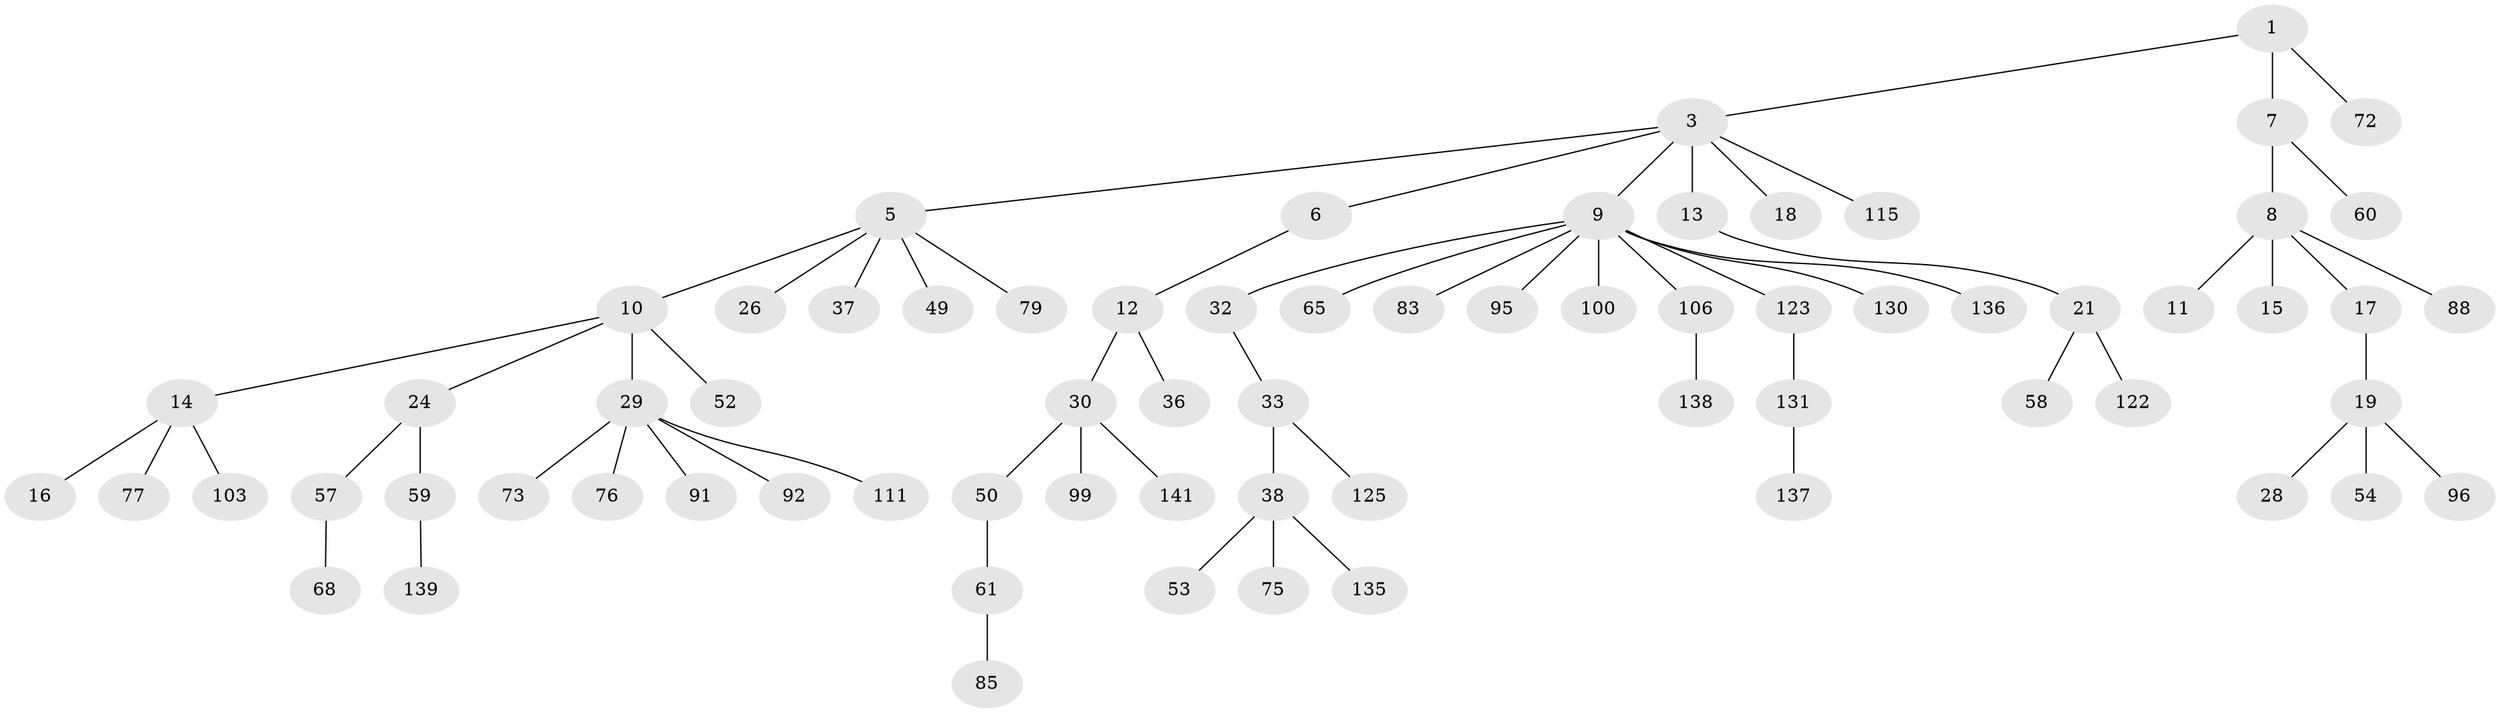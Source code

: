 // original degree distribution, {3: 0.14893617021276595, 2: 0.2198581560283688, 4: 0.05673758865248227, 6: 0.02127659574468085, 7: 0.014184397163120567, 8: 0.0070921985815602835, 1: 0.5177304964539007, 5: 0.014184397163120567}
// Generated by graph-tools (version 1.1) at 2025/15/03/09/25 04:15:29]
// undirected, 70 vertices, 69 edges
graph export_dot {
graph [start="1"]
  node [color=gray90,style=filled];
  1 [super="+2"];
  3 [super="+134+4"];
  5;
  6;
  7 [super="+55"];
  8 [super="+69+46+119"];
  9 [super="+71+51+35+81+133+43"];
  10 [super="+64+127"];
  11;
  12 [super="+25"];
  13 [super="+20+22"];
  14 [super="+118"];
  15 [super="+102"];
  16;
  17;
  18;
  19;
  21 [super="+56+47"];
  24 [super="+124"];
  26;
  28 [super="+113"];
  29 [super="+34+80"];
  30;
  32;
  33 [super="+45+107+40"];
  36 [super="+39+48+86"];
  37 [super="+87"];
  38 [super="+42+44"];
  49;
  50;
  52;
  53;
  54 [super="+116"];
  57;
  58 [super="+74"];
  59;
  60 [super="+114"];
  61 [super="+63"];
  65;
  68 [super="+78"];
  72;
  73;
  75;
  76;
  77;
  79;
  83;
  85;
  88 [super="+112"];
  91 [super="+120+93"];
  92;
  95 [super="+97+117"];
  96;
  99;
  100;
  103;
  106;
  111 [super="+126"];
  115;
  122;
  123;
  125;
  130;
  131;
  135;
  136;
  137;
  138;
  139;
  141;
  1 -- 3;
  1 -- 7;
  1 -- 72;
  3 -- 13;
  3 -- 18;
  3 -- 115;
  3 -- 5;
  3 -- 6;
  3 -- 9;
  5 -- 10;
  5 -- 26;
  5 -- 37;
  5 -- 49;
  5 -- 79;
  6 -- 12;
  7 -- 8;
  7 -- 60;
  8 -- 11;
  8 -- 15;
  8 -- 17;
  8 -- 88;
  9 -- 32;
  9 -- 106;
  9 -- 100;
  9 -- 95;
  9 -- 65;
  9 -- 83;
  9 -- 136;
  9 -- 130;
  9 -- 123;
  10 -- 14;
  10 -- 24;
  10 -- 29;
  10 -- 52;
  12 -- 30;
  12 -- 36;
  13 -- 21;
  14 -- 16;
  14 -- 77;
  14 -- 103;
  17 -- 19;
  19 -- 28;
  19 -- 54;
  19 -- 96;
  21 -- 58;
  21 -- 122;
  24 -- 57;
  24 -- 59;
  29 -- 111;
  29 -- 73;
  29 -- 91;
  29 -- 92;
  29 -- 76;
  30 -- 50;
  30 -- 99;
  30 -- 141;
  32 -- 33;
  33 -- 38;
  33 -- 125;
  38 -- 53;
  38 -- 75;
  38 -- 135;
  50 -- 61;
  57 -- 68;
  59 -- 139;
  61 -- 85;
  106 -- 138;
  123 -- 131;
  131 -- 137;
}
